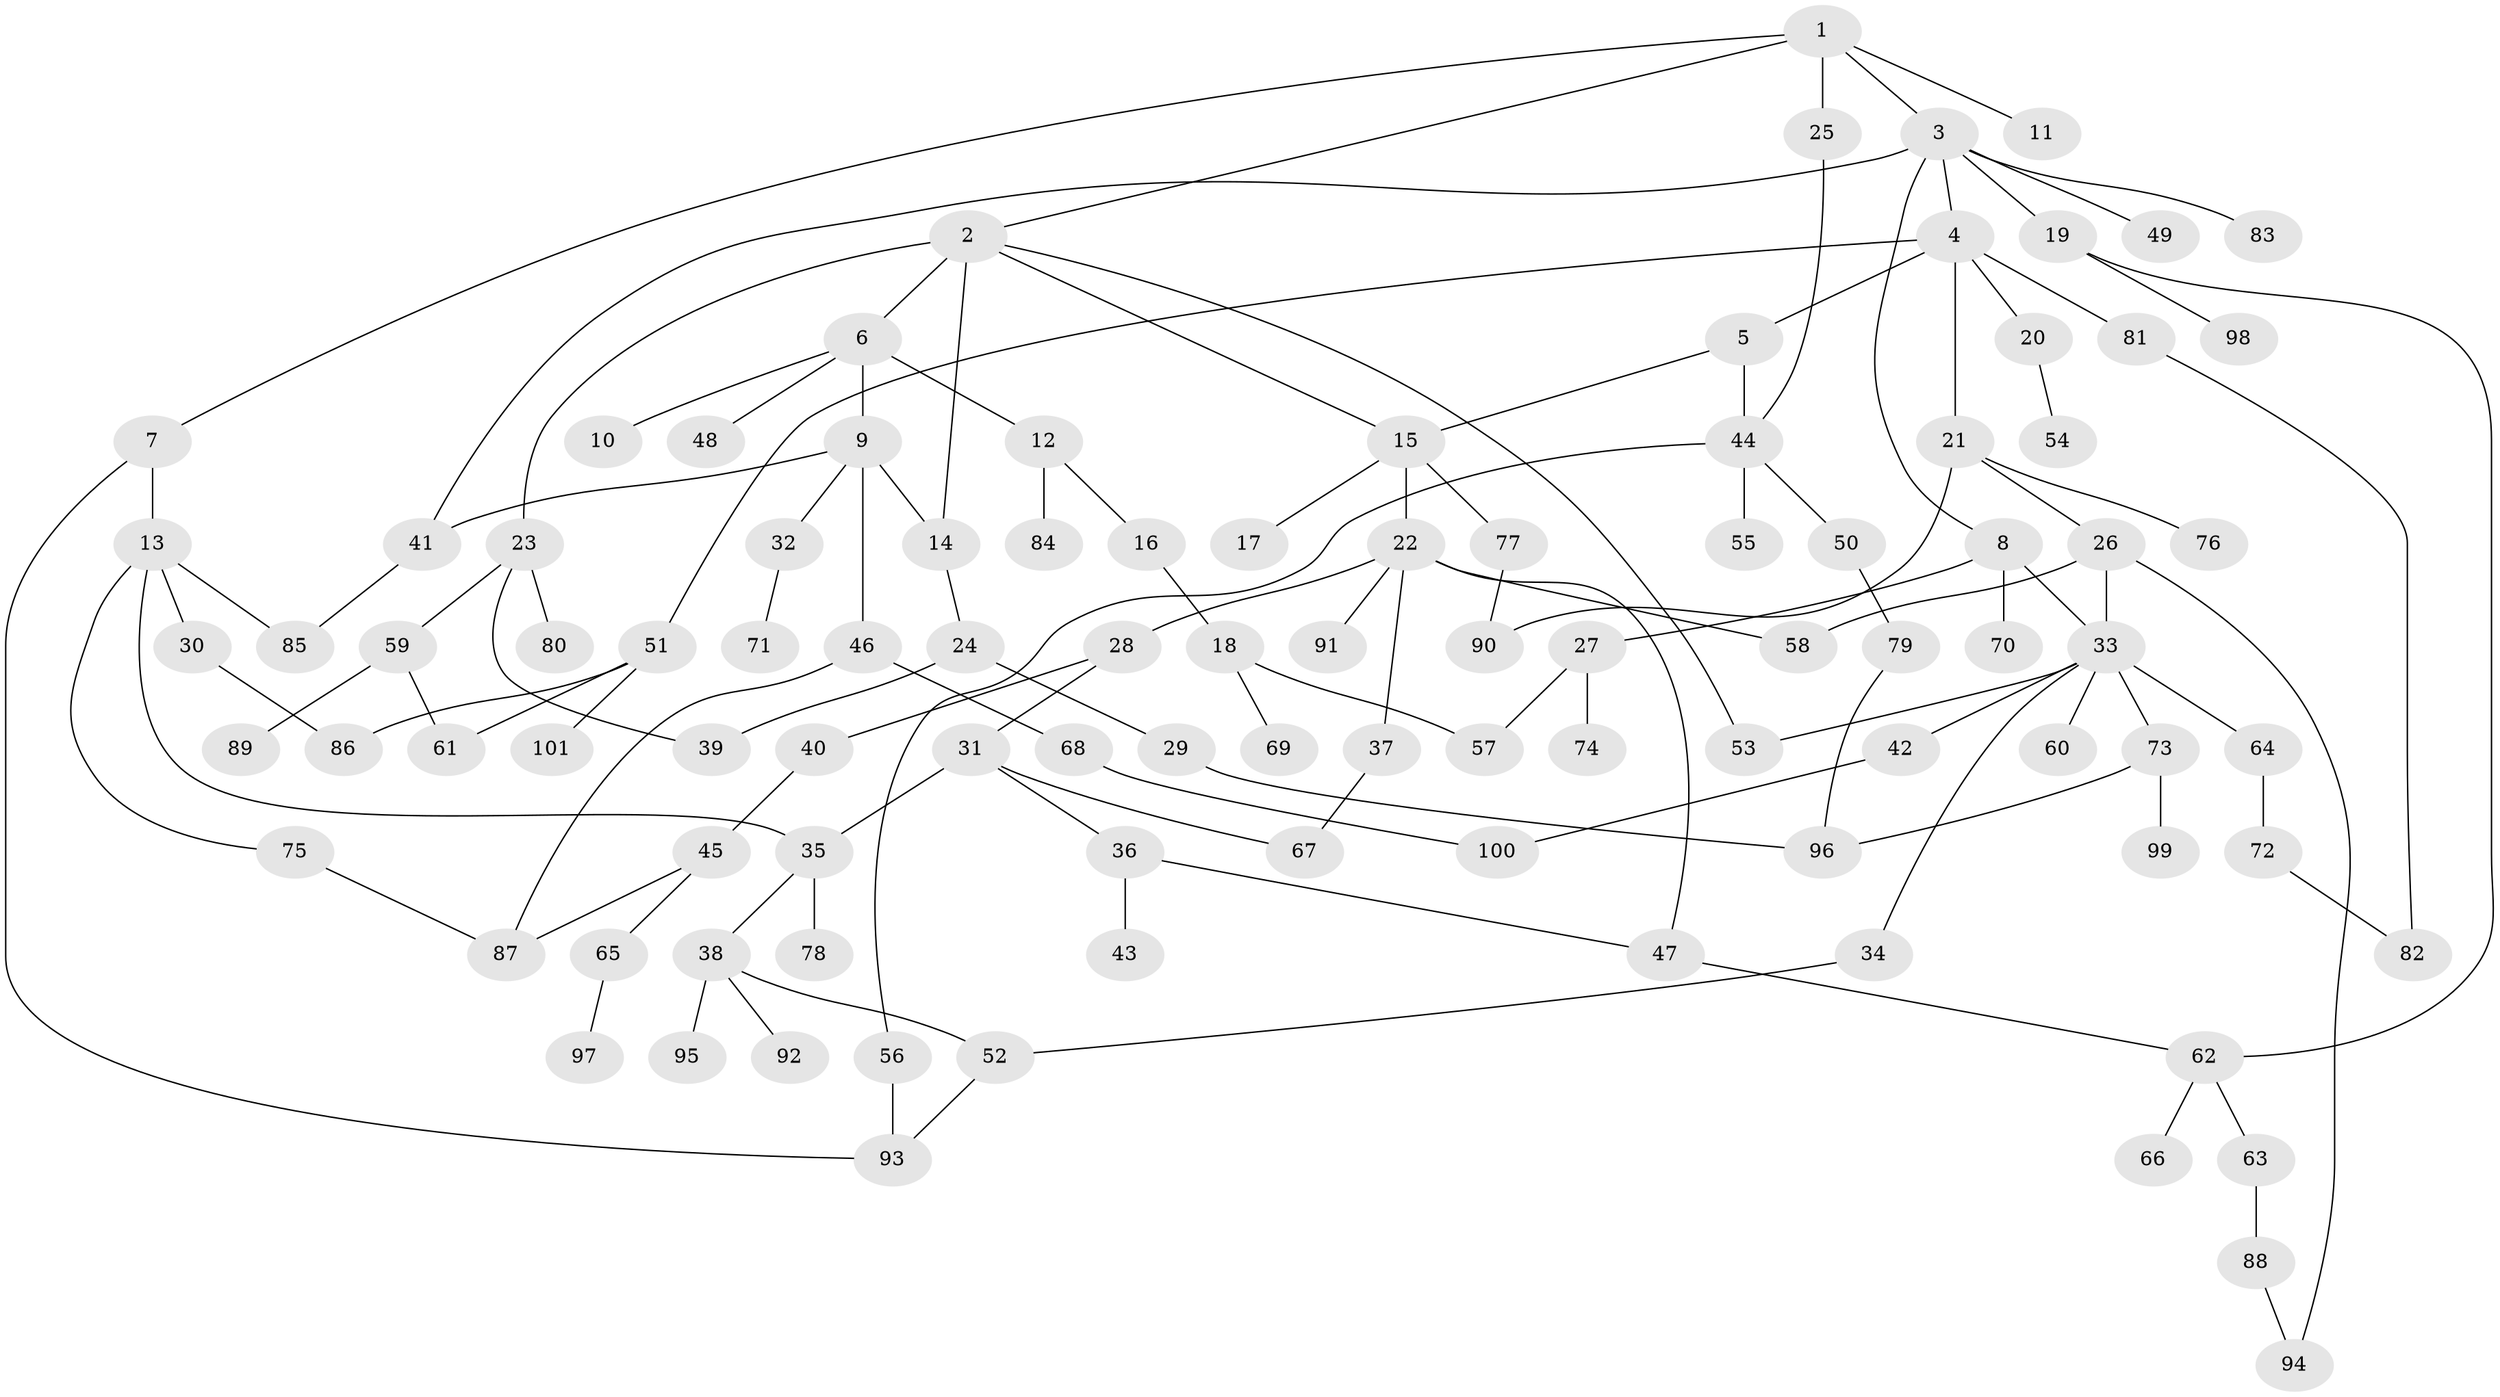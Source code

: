 // coarse degree distribution, {10: 0.014285714285714285, 6: 0.04285714285714286, 7: 0.02857142857142857, 4: 0.07142857142857142, 3: 0.15714285714285714, 1: 0.2857142857142857, 5: 0.07142857142857142, 2: 0.3142857142857143, 8: 0.014285714285714285}
// Generated by graph-tools (version 1.1) at 2025/23/03/03/25 07:23:34]
// undirected, 101 vertices, 127 edges
graph export_dot {
graph [start="1"]
  node [color=gray90,style=filled];
  1;
  2;
  3;
  4;
  5;
  6;
  7;
  8;
  9;
  10;
  11;
  12;
  13;
  14;
  15;
  16;
  17;
  18;
  19;
  20;
  21;
  22;
  23;
  24;
  25;
  26;
  27;
  28;
  29;
  30;
  31;
  32;
  33;
  34;
  35;
  36;
  37;
  38;
  39;
  40;
  41;
  42;
  43;
  44;
  45;
  46;
  47;
  48;
  49;
  50;
  51;
  52;
  53;
  54;
  55;
  56;
  57;
  58;
  59;
  60;
  61;
  62;
  63;
  64;
  65;
  66;
  67;
  68;
  69;
  70;
  71;
  72;
  73;
  74;
  75;
  76;
  77;
  78;
  79;
  80;
  81;
  82;
  83;
  84;
  85;
  86;
  87;
  88;
  89;
  90;
  91;
  92;
  93;
  94;
  95;
  96;
  97;
  98;
  99;
  100;
  101;
  1 -- 2;
  1 -- 3;
  1 -- 7;
  1 -- 11;
  1 -- 25;
  2 -- 6;
  2 -- 23;
  2 -- 53;
  2 -- 14;
  2 -- 15;
  3 -- 4;
  3 -- 8;
  3 -- 19;
  3 -- 49;
  3 -- 83;
  3 -- 41;
  4 -- 5;
  4 -- 20;
  4 -- 21;
  4 -- 51;
  4 -- 81;
  5 -- 15;
  5 -- 44;
  6 -- 9;
  6 -- 10;
  6 -- 12;
  6 -- 48;
  7 -- 13;
  7 -- 93;
  8 -- 27;
  8 -- 33;
  8 -- 70;
  9 -- 14;
  9 -- 32;
  9 -- 41;
  9 -- 46;
  12 -- 16;
  12 -- 84;
  13 -- 30;
  13 -- 35;
  13 -- 75;
  13 -- 85;
  14 -- 24;
  15 -- 17;
  15 -- 22;
  15 -- 77;
  16 -- 18;
  18 -- 57;
  18 -- 69;
  19 -- 62;
  19 -- 98;
  20 -- 54;
  21 -- 26;
  21 -- 76;
  21 -- 90;
  22 -- 28;
  22 -- 37;
  22 -- 58;
  22 -- 91;
  22 -- 47;
  23 -- 59;
  23 -- 80;
  23 -- 39;
  24 -- 29;
  24 -- 39;
  25 -- 44;
  26 -- 94;
  26 -- 33;
  26 -- 58;
  27 -- 74;
  27 -- 57;
  28 -- 31;
  28 -- 40;
  29 -- 96;
  30 -- 86;
  31 -- 36;
  31 -- 67;
  31 -- 35;
  32 -- 71;
  33 -- 34;
  33 -- 42;
  33 -- 60;
  33 -- 64;
  33 -- 73;
  33 -- 53;
  34 -- 52;
  35 -- 38;
  35 -- 78;
  36 -- 43;
  36 -- 47;
  37 -- 67;
  38 -- 52;
  38 -- 92;
  38 -- 95;
  40 -- 45;
  41 -- 85;
  42 -- 100;
  44 -- 50;
  44 -- 55;
  44 -- 56;
  45 -- 65;
  45 -- 87;
  46 -- 68;
  46 -- 87;
  47 -- 62;
  50 -- 79;
  51 -- 101;
  51 -- 86;
  51 -- 61;
  52 -- 93;
  56 -- 93;
  59 -- 61;
  59 -- 89;
  62 -- 63;
  62 -- 66;
  63 -- 88;
  64 -- 72;
  65 -- 97;
  68 -- 100;
  72 -- 82;
  73 -- 96;
  73 -- 99;
  75 -- 87;
  77 -- 90;
  79 -- 96;
  81 -- 82;
  88 -- 94;
}
